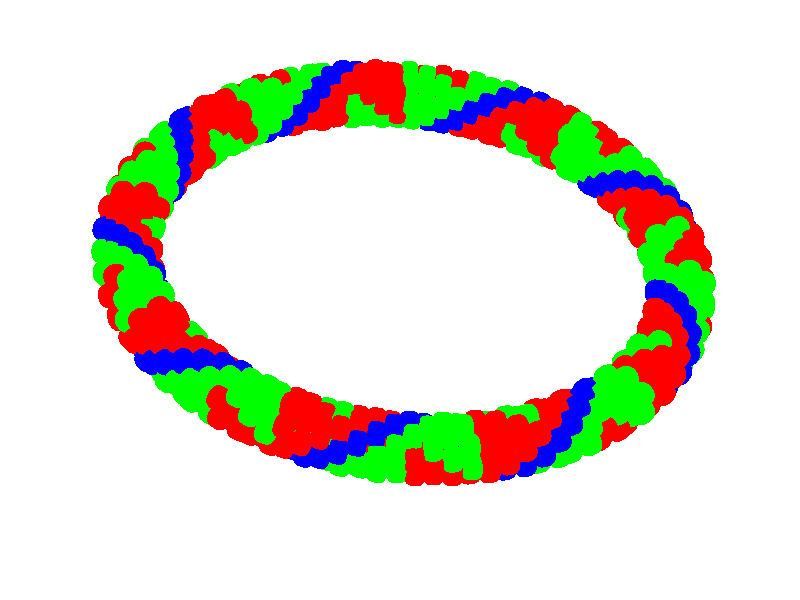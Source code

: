 /* copyright 2003 Richard Harris */

#include "colors.inc" 

/* +KFF2400 +fj +Omovie */
/* +KFF7 +fj +Obeads */

camera {
    location <50, -600, 500>
    look_at 0
    angle 10 }
    
light_source { <100, -1000, 1000> White*1.4 }
plane { z, 0 pigment { White } finish { diffuse 0.90 }}

/* begin settings */      
#declare bclock = clock * 0.99999;
#declare bead_pattern_count = 8;
#declare bead_pattern = 1+floor(bclock*bead_pattern_count);
#declare rclock = bclock*bead_pattern_count - floor(bclock*bead_pattern_count);
/* end settings */

#switch (bead_pattern)

#case (1)
#declare color_pattern = array[24]{
0, 1, 1, 1, 1, 2,
0, 0, 1, 1, 1, 2, 
0, 0, 0, 1, 1, 2,
0, 0, 0, 0, 1, 2};
#declare pattern_rows_per_group = 4;
#declare beads_per_row = 6.5;
#declare ngroups = 28;
#break

#case (2)
#declare color_pattern = array[35]{
0,1,1,2,3,2,1,
0,1,2,3,3,2,1,
0,1,2,3,2,1,1,
0,1,2,2,1,2,1,
0,1,2,1,2,2,1}; 
#declare pattern_rows_per_group = 5; 
#declare beads_per_row = 6.5;
#declare ngroups = 20;
#break

#case (3)
#declare n1 = 50;
#declare n2 = 12;
#declare color_pattern = array[(n1+n2)*6];
#declare index = 0;
#while (index < n1)
  #declare color_pattern[3*index+0] = 0;
  #declare color_pattern[3*index+1] = 1;
  #declare color_pattern[3*index+2] = 1;
  #declare color_pattern[3*(index+n1+n2)+0] = 1;
  #declare color_pattern[3*(index+n1+n2)+1] = 0;
  #declare color_pattern[3*(index+n1+n2)+2] = 0;
  #declare index = index + 1;
#end
#declare index = 0;
#while (index < n2)
  #declare color_pattern[3*(index+n1)+0] = 2;
  #declare color_pattern[3*(index+n1)+1] = 2;
  #declare color_pattern[3*(index+n1)+2] = 2;
  #declare color_pattern[3*(index+n1+n2+n1)+0] = 2;
  #declare color_pattern[3*(index+n1+n2+n1)+1] = 2;
  #declare color_pattern[3*(index+n1+n2+n1)+2] = 2;
  #declare index = index + 1;
#end
#declare beads_per_row = 6.5;
#declare ngroups = 2;
#break

#case (4)
#declare color_pattern = array[42]{
0,1,1,2,2,3,3,
 0,1,4,2,4,3,4,
  0,3,3,1,1,2,2,
   0,3,4,1,4,2,4,
    0,2,2,3,3,1,1,
     0,2,4,3,4,1,4};
#declare pattern_rows_per_group = 6;
#declare beads_per_row = 6.5;
#declare ngroups = 18;
#break

#case (5)
#declare color_pattern = array[42]{
3,2,1,0,1,2,3,
 2,1,0,0,1,2,
2,1,0,1,0,1,2,
 1,0,1,1,0,1,
1,0,1,2,1,0,1,
 0,1,2,2,1,0,   
0,1,2};
#declare pattern_rows_per_group = 6;
#declare beads_per_row = 6.5;
#declare ngroups = 18;
#break  

#case (6)
#declare color_pattern = array[84]{
2,1,3,0,3,1,2,
 1,3,0,0,3,1,
1,3,0,3,0,3,1,
 3,0,3,3,0,3,
3,0,3,2,3,0,3,
 0,3,2,2,3,0,   
0,3,2,1,2,3,0,
 3,2,1,2,3,0,
0,3,2,2,3,0,3,
 0,3,2,3,0,3, 
3,0,3,3,0,3,1,
 3,0,3,0,3,1,
1,3,0,0,3,1};
#declare pattern_rows_per_group = 6;
#declare beads_per_row = 6.5;
#declare ngroups = 9;
#break
 
#case (7)
#declare color_pattern = array[24]{
0,1,2,2,2,2,
0,1,1,2,2,2,
0,1,1,1,2,2,
0,1,1,1,1,2};             
#declare pattern_rows_per_group = 4;
#declare beads_per_row = 6.5;
#declare ngroups = 28;
#break 
 
#case (8)
#declare color_pattern = array[30]{
0,0,1,1,3,3,
0,0,2,2,3,3,
3,3,2,2,0,0,
3,3,1,1,0,0,
4,4,4,4,4,4};
#declare pattern_rows_per_group = 5;
#declare beads_per_row = 6.5;
#declare ngroups = 24;
#break 
 
#end

#declare pattern_length = dimension_size(color_pattern, 1);
#declare nbeads = ngroups * pattern_length;
#declare nrows = floor(0.5 + (nbeads / beads_per_row));  
#declare exact_beads_per_row = nbeads / nrows;  

#declare chain_minor = 4;
#declare bead_radius = chain_minor * 0.96 * sin(180 / beads_per_row);
#declare maximum_height_per_bead_size = 0.65;
#declare bead_maximum_height = maximum_height_per_bead_size * (2 * bead_radius);
#declare chain_major = bead_maximum_height * 1.05 * nrows / (2 * pi);

/* bead_major - bead_minor = hole_radius = bead_radius * hole_size_per_bead_size */
/* bead_major + bead_minor = bead_radius */
/* so, 2 * bead_major = bead_radius * (1 + hole_size_per_bead_size) */

#declare hole_size_per_bead_size = 0.14;

//#declare roundedness = 0.8; /* from 0.0 to less than 1.0 */
//#declare height_per_bead_size = 0.70; /* from 0.5 to 2.0 */
//#declare bead_relative_size = 1.00; /* from 0.5 to 1.0 */

#macro bead(bead_material, roundedness, height_per_bead_size, bead_relative_size)
#local bead_actual_radius = bead_radius * bead_relative_size;
#local bead_major = bead_actual_radius * 0.5 * ( 1 + hole_size_per_bead_size );
#local bead_minor = bead_actual_radius - bead_major;
#local hole_radius = bead_major - bead_minor;

#local bead_round = roundedness * bead_minor;
#local bead_extra_half_width  = bead_minor - bead_round;
#local bead_total_half_width  = bead_minor;

#local bead_desired_half_height = height_per_bead_size * bead_actual_radius;
#local bead_height_scaling = bead_desired_half_height / bead_minor;
#local bead_extra_half_height = bead_height_scaling * bead_extra_half_width;
#local bead_total_half_height = bead_desired_half_height;

merge {
  // short wide
  difference { cylinder { <0, -bead_extra_half_height, 0>, <0, bead_extra_half_height, 0>, 
                          bead_major+bead_total_half_width }
               cylinder { <0, -bead_extra_half_height * 1.0001, 0>, <0, bead_extra_half_height * 1.0001, 0>, 
                          bead_major-bead_total_half_width } }
  // tall narrow
  difference { cylinder { <0, -bead_total_half_height, 0>, <0, bead_total_half_height, 0>, 
                          bead_major+bead_extra_half_width }
               cylinder { <0, -bead_total_half_height * 1.0001, 0>, <0, bead_total_half_height * 1.0001, 0>, 
                          bead_major-bead_extra_half_width } }
  // outer
  torus {bead_major+bead_extra_half_width bead_round 
         scale <1.0, bead_height_scaling, 1.0> translate <0, bead_extra_half_height, 0>}
  torus {bead_major+bead_extra_half_width bead_round 
         scale <1.0, bead_height_scaling, 1.0> translate <0, -bead_extra_half_height, 0>}
  // inner
  torus {bead_major-bead_extra_half_width bead_round 
         scale <1.0, bead_height_scaling, 1.0> translate <0, bead_extra_half_height, 0>}
  torus {bead_major-bead_extra_half_width bead_round 
         scale <1.0, bead_height_scaling, 1.0> translate <0, -bead_extra_half_height, 0>}
  material { bead_material } }
#end

#macro shiny_opaque(bead_color)
material{texture{pigment{bead_color} finish {phong 1.5}}}
#end

#macro frosted_opaque(bead_color)       
material{texture{pigment{bead_color} 
                 finish {diffuse 0.5 specular 0.35 conserve_energy}}}
#end
                    
#macro shiny_translucent(bead_color)
material{texture{pigment{bead_color filter 0.3} 
                 finish {diffuse 0.5 specular 0.75 conserve_energy}} 
                 interior{ior 1.5}}
#end
                    
#macro frosted_translucent(bead_color)
material{texture{pigment{bead_color filter 0.3} 
                 finish {diffuse 0.5 specular 0.35 conserve_energy}} 
                 interior{ior 1.5}}
#end

#switch (bead_pattern)

#case (1)
#declare beads = array[3];
#declare beads[0] = bead(shiny_opaque(Red),   0.8, 0.7, 1.0);
#declare beads[1] = bead(shiny_opaque(Green), 0.8, 0.7, 1.0);
#declare beads[2] = bead(shiny_opaque(Blue),  0.8, 0.7, 1.0);
#break

#case (2)
#declare MyBlue = color rgb <0.20, 0, 0.75>;
#declare beads = array[4];
#declare beads[0] = bead(shiny_opaque(MyBlue),           0.85, 0.65, 1.0);
#declare beads[1] = bead(frosted_translucent(Plum),      0.7, 0.7, 1.0);
#declare beads[2] = bead(frosted_translucent(OrangeRed), 0.7, 0.7, 1.0);
#declare beads[3] = bead(frosted_translucent(Yellow),    0.7, 0.7, 1.0);
#break

#case (3)
#declare beads = array[3];
#declare beads[0] = bead(shiny_opaque(White), 0.8, 0.7, 1.0);
#declare beads[1] = bead(shiny_opaque(Black), 0.8, 0.7, 1.0);
#declare beads[2] = bead(shiny_opaque(Red),   0.8, 0.7, 1.0);
#break

#case (4)
#declare beads = array[5];
#declare beads[0] = bead(frosted_translucent(Red),    0.64, 0.7, 1.0);
#declare beads[1] = bead(frosted_translucent(Yellow), 0.64, 0.7, 1.0);
#declare beads[2] = bead(frosted_translucent(Green),  0.64, 0.7, 1.0);
#declare beads[3] = bead(frosted_translucent(SlateBlue),   0.64, 0.7, 1.0);
#declare beads[4] = bead(shiny_opaque(White),         0.64, 0.7, 1.0);
#break

#case (5)              
#declare Dark_Purple = color red 0.38 green 0.12 blue 0.37;
#declare Med_Purple =  color red 0.73 green 0.16 blue 0.96;
#declare Light_Purple = color red 0.87 green 0.58 blue 0.98;
#declare beads = array[6];
#declare beads[0] = bead(frosted_opaque(Black),  0.8, 0.7, 1.0);
#declare beads[1] = bead(shiny_translucent(Dark_Purple), 0.8, 0.7, 1.0);
#declare beads[2] = bead(shiny_translucent(Light_Purple),   0.8, 0.7, 1.0);
#declare beads[3] = bead(shiny_translucent(White),  0.8, 0.7, 1.0); 
#break  

#case (6)              
#declare Dark_Purple = color red 0.38 green 0.12 blue 0.37;
#declare Med_Purple =  color red 0.73 green 0.16 blue 0.96;
#declare Light_Purple = color red 0.87 green 0.58 blue 0.98;
#declare beads = array[4];
#declare beads[0] = bead(shiny_translucent(White),  0.8, 0.7, 1.0);
#declare beads[1] = bead(shiny_translucent(Dark_Purple), 0.8, 0.7, 1.0);
#declare beads[2] = bead(shiny_translucent(Light_Purple),   0.8, 0.7, 1.0);
#declare beads[3] = bead(frosted_opaque(Gray20),  0.8, 0.7, 1.0);
#break 

#case (7)
#declare beads = array[3];
#declare beads[0] = bead(shiny_opaque(White),   0.8, 0.7, 1.0);
#declare beads[1] = bead(shiny_opaque(Red), 0.8, 0.7, 1.0);
#declare beads[2] = bead(shiny_opaque(SteelBlue),  0.8, 0.7, 1.0);
#break

#case (8)
#declare beads = array[5];
#declare beads[0] = bead(shiny_translucent(White),  0.8, 0.7, 1.0);
#declare beads[1] = bead(shiny_translucent(Red), 0.8, 0.7, 1.0);
#declare beads[2] = bead(shiny_translucent(LightBlue),   0.8, 0.7, 1.0);
#declare beads[3] = bead(shiny_translucent(LimeGreen),  0.8, 0.7, 1.0); 
#declare beads[4] = bead(shiny_translucent(Black),  0.8, 0.7, 1.0);
#break

#end

#declare bead_index = 0;
#while ( bead_index < nbeads )   
  #declare chain_angle = 360*(bead_index/nbeads + rclock*0.1666);
  #declare row_angle = 360*(bead_index/exact_beads_per_row + rclock*1.00);
  #declare t1 = vaxis_rotate(<chain_major, 0, 0>, z, chain_angle);
  #declare t2 = vaxis_rotate(<0, 0, chain_minor>, vcross(-z, t1), row_angle); 
  object{ beads[color_pattern[mod(bead_index, pattern_length)]]
          rotate <0, 0, chain_angle>
          translate t1+t2+<0,0,chain_minor+2*bead_radius> }
  #declare bead_index = bead_index + 1;
#end